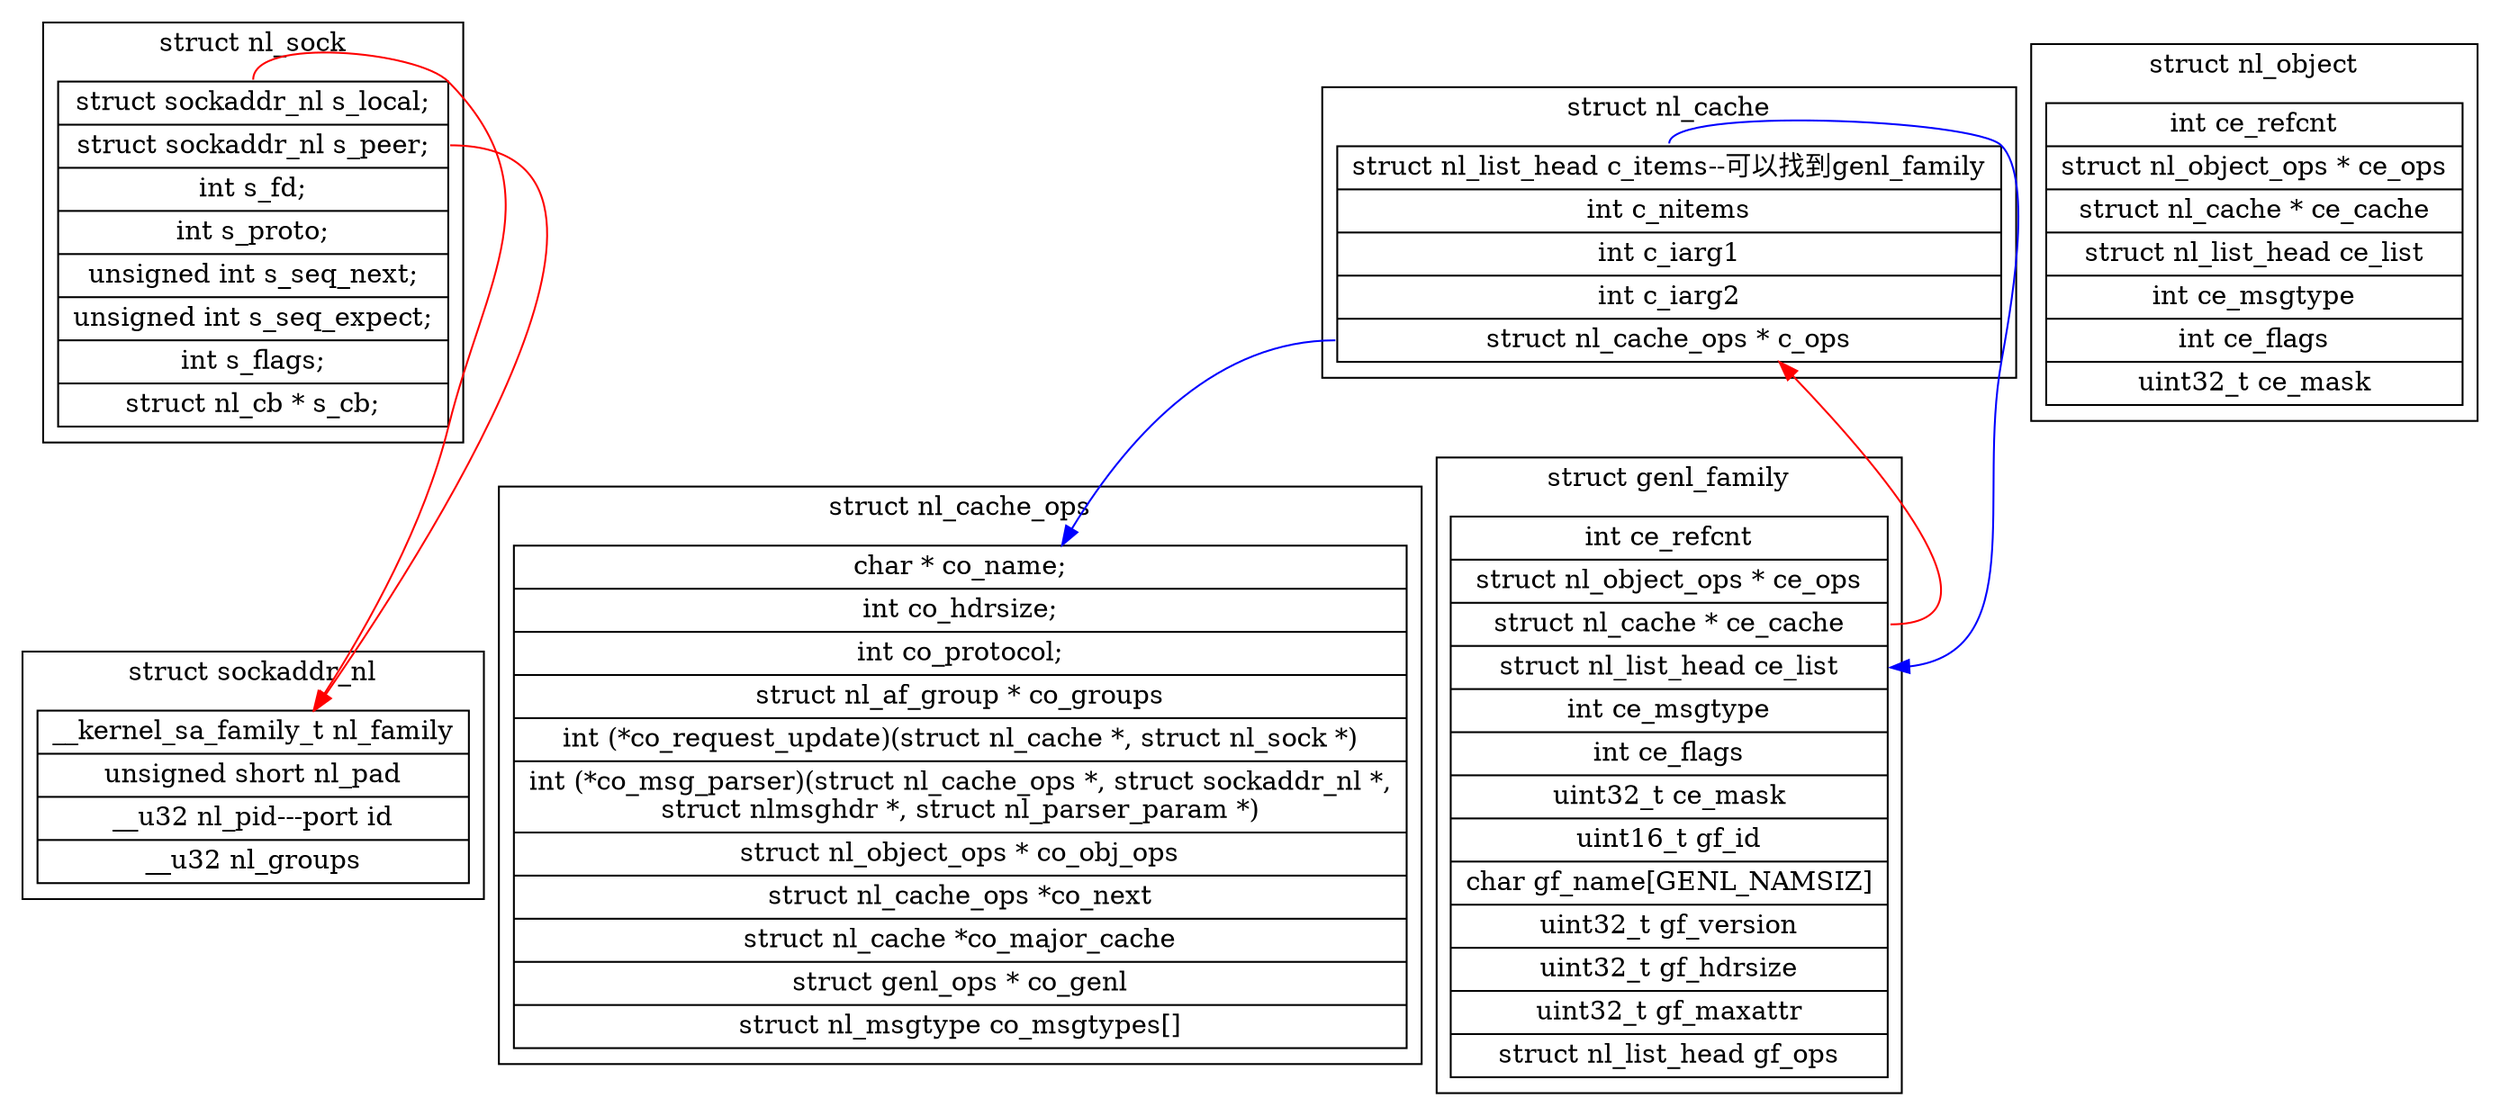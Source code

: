 digraph libnl{
	node[shape=record];
	subgraph cluster_struct_nl_sock{
		label="struct nl_sock";
		"struct nl_sock"[label="{
		<local>struct sockaddr_nl  s_local;
    	|<peer>struct sockaddr_nl  s_peer;
    	|int         s_fd;
    	|int         s_proto;
    	|unsigned int        s_seq_next;
    	|unsigned int        s_seq_expect;
    	|int         s_flags;
    	|struct nl_cb *      s_cb;
		}"];
	}

	"struct nl_sock":local->"struct sockaddr_nl"[color=red];
	"struct nl_sock":peer->"struct sockaddr_nl"[color=red];

	subgraph cluster_struct_sockaddr_nl{
		label="struct sockaddr_nl";
		"struct sockaddr_nl"[label="{
			__kernel_sa_family_t    nl_family
    |unsigned short  nl_pad
    |__u32       nl_pid---port id
    | __u32       nl_groups
		}"];
	}

	subgraph cluster_struct_nl_cache{
		label="struct nl_cache";
		"struct nl_cache"[label="{
			<items>struct nl_list_head c_items--可以找到genl_family
    |int         c_nitems
    |int                     c_iarg1
    |int                     c_iarg2
    |<ops>struct nl_cache_ops *   c_ops
	}"];
	}

	"struct nl_cache":ops->"struct nl_cache_ops"[color=blue];
	"struct nl_cache":items->"struct genl_family":ce_list[color=blue];

	subgraph cluster_struct_nl_cache_ops{
		label="struct nl_cache_ops";
		"struct nl_cache_ops"[label="{
			char  *         co_name;
    		|int         co_hdrsize;
    		|int         co_protocol;
    		|struct nl_af_group *    co_groups
			|int   (*co_request_update)(struct nl_cache *, struct nl_sock *)
			|int   (*co_msg_parser)(struct nl_cache_ops *, struct sockaddr_nl *,
				\n
			struct nlmsghdr *, struct nl_parser_param *)
			|struct nl_object_ops *  co_obj_ops
    		|struct nl_cache_ops *co_next
    		|struct nl_cache *co_major_cache
    		|struct genl_ops *   co_genl
    		|struct nl_msgtype   co_msgtypes[]
		}"];
	}

	subgraph cluster_struct_nl_object{
		label="struct nl_object";
		"struct nl_object"[label="{
			int         ce_refcnt
			|struct nl_object_ops *  ce_ops
			|struct nl_cache *   ce_cache
			|struct nl_list_head ce_list
			|int         ce_msgtype
			|int         ce_flags
			|uint32_t    ce_mask
		}"];
	}

	subgraph cluster_struct_genl_family{
		label="struct genl_family";
		"struct genl_family"[label="{
		int         ce_refcnt
    |struct nl_object_ops *  ce_ops
    |<cache>struct nl_cache *   ce_cache
    |<ce_list>struct nl_list_head ce_list
    |int         ce_msgtype
    |int         ce_flags
    |uint32_t        ce_mask
	|uint16_t        gf_id
    |char            gf_name[GENL_NAMSIZ]
    |uint32_t        gf_version
    |uint32_t        gf_hdrsize
    |uint32_t        gf_maxattr
    |struct nl_list_head gf_ops
	}"];
	}

	"struct genl_family":cache->"struct nl_cache"[color=red];

}
